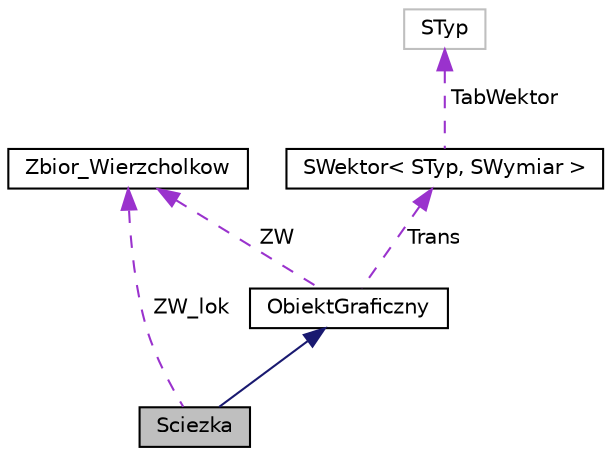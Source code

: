 digraph "Sciezka"
{
  edge [fontname="Helvetica",fontsize="10",labelfontname="Helvetica",labelfontsize="10"];
  node [fontname="Helvetica",fontsize="10",shape=record];
  Node1 [label="Sciezka",height=0.2,width=0.4,color="black", fillcolor="grey75", style="filled", fontcolor="black"];
  Node2 -> Node1 [dir="back",color="midnightblue",fontsize="10",style="solid",fontname="Helvetica"];
  Node2 [label="ObiektGraficzny",height=0.2,width=0.4,color="black", fillcolor="white", style="filled",URL="$class_obiekt_graficzny.html"];
  Node3 -> Node2 [dir="back",color="darkorchid3",fontsize="10",style="dashed",label=" ZW" ,fontname="Helvetica"];
  Node3 [label="Zbior_Wierzcholkow",height=0.2,width=0.4,color="black", fillcolor="white", style="filled",URL="$class_zbior___wierzcholkow.html"];
  Node4 -> Node2 [dir="back",color="darkorchid3",fontsize="10",style="dashed",label=" Trans" ,fontname="Helvetica"];
  Node4 [label="SWektor\< STyp, SWymiar \>",height=0.2,width=0.4,color="black", fillcolor="white", style="filled",URL="$class_s_wektor.html",tooltip="Szablon klasy wektor parametryzowanej wymiarem i typem współrzędnych. "];
  Node5 -> Node4 [dir="back",color="darkorchid3",fontsize="10",style="dashed",label=" TabWektor" ,fontname="Helvetica"];
  Node5 [label="STyp",height=0.2,width=0.4,color="grey75", fillcolor="white", style="filled"];
  Node3 -> Node1 [dir="back",color="darkorchid3",fontsize="10",style="dashed",label=" ZW_lok" ,fontname="Helvetica"];
}
